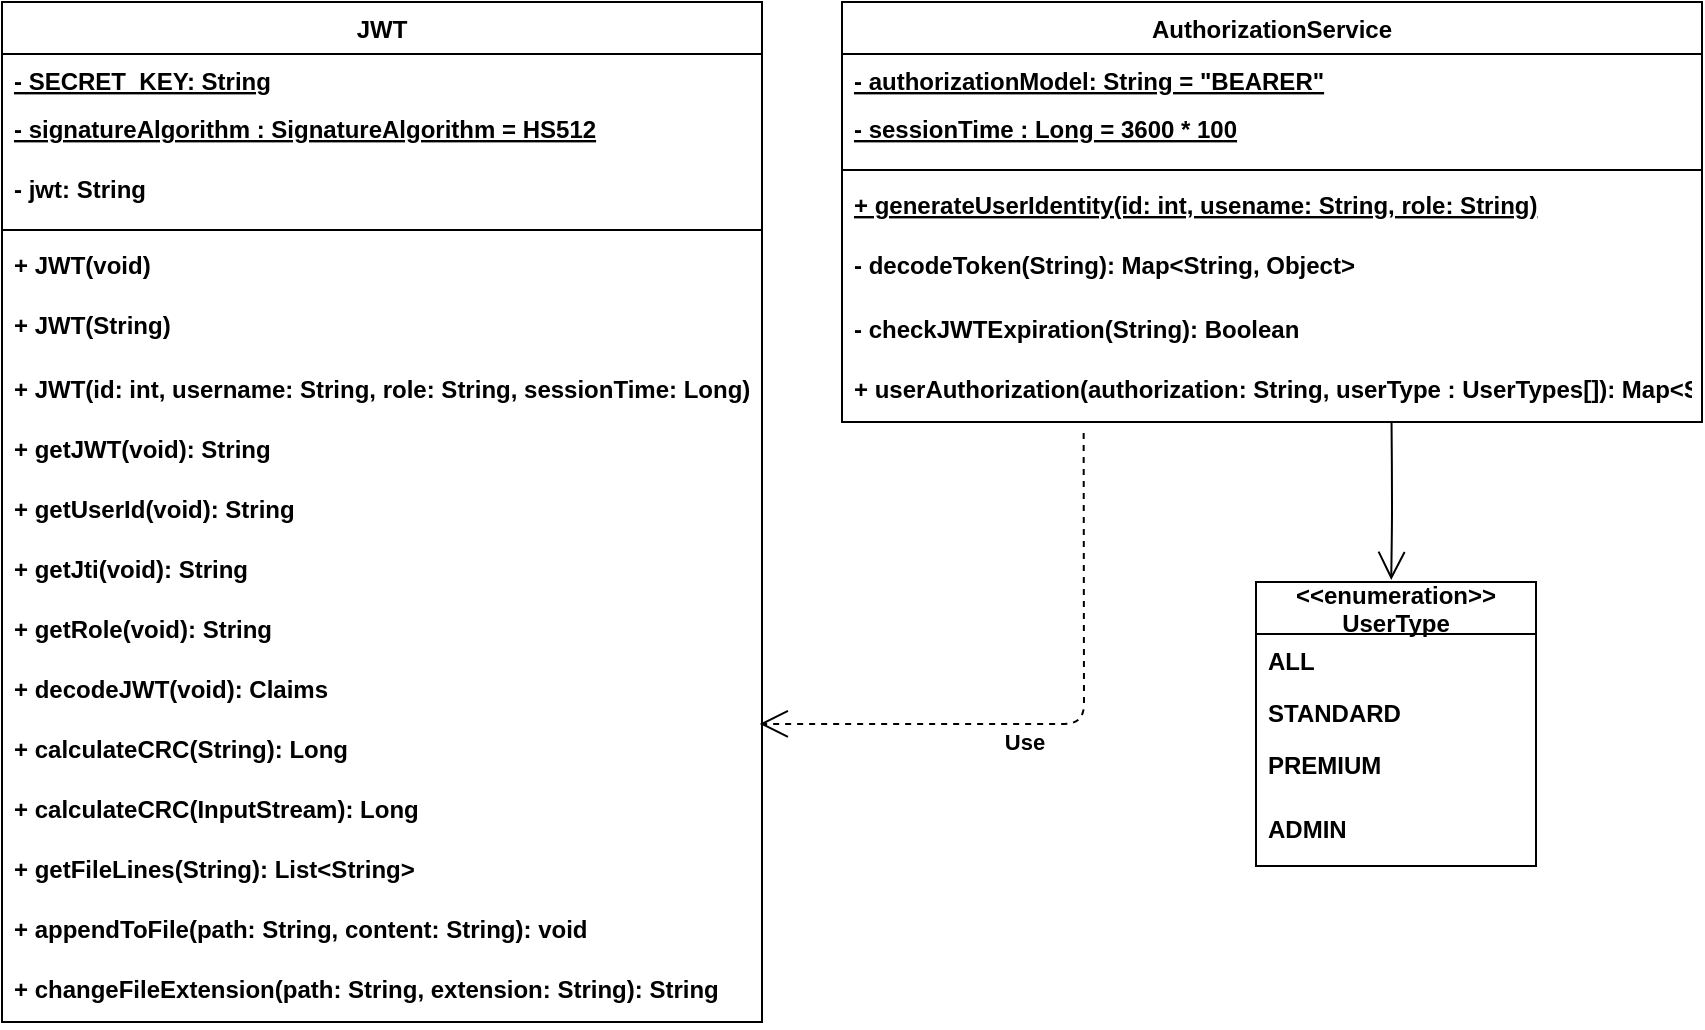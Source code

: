 <mxfile version="14.6.13" type="device"><diagram id="C5RBs43oDa-KdzZeNtuy" name="Page-1"><mxGraphModel dx="1673" dy="979" grid="1" gridSize="10" guides="1" tooltips="1" connect="1" arrows="1" fold="1" page="1" pageScale="1" pageWidth="827" pageHeight="1169" math="0" shadow="0"><root><mxCell id="WIyWlLk6GJQsqaUBKTNV-0"/><mxCell id="WIyWlLk6GJQsqaUBKTNV-1" parent="WIyWlLk6GJQsqaUBKTNV-0"/><mxCell id="LAdZjZObFxrwDexfej0z-448" value="JWT" style="swimlane;fontStyle=1;align=center;verticalAlign=top;childLayout=stackLayout;horizontal=1;startSize=26;horizontalStack=0;resizeParent=1;resizeParentMax=0;resizeLast=0;collapsible=1;marginBottom=0;" parent="WIyWlLk6GJQsqaUBKTNV-1" vertex="1"><mxGeometry x="40" y="30" width="380" height="510" as="geometry"><mxRectangle x="100" y="140" width="140" height="26" as="alternateBounds"/></mxGeometry></mxCell><mxCell id="LAdZjZObFxrwDexfej0z-449" value="- SECRET_KEY: String" style="text;strokeColor=none;fillColor=none;align=left;verticalAlign=top;spacingLeft=4;spacingRight=4;overflow=hidden;rotatable=0;points=[[0,0.5],[1,0.5]];portConstraint=eastwest;fontStyle=5" parent="LAdZjZObFxrwDexfej0z-448" vertex="1"><mxGeometry y="26" width="380" height="24" as="geometry"/></mxCell><mxCell id="LAdZjZObFxrwDexfej0z-588" value="- signatureAlgorithm : SignatureAlgorithm = HS512" style="text;strokeColor=none;fillColor=none;align=left;verticalAlign=top;spacingLeft=4;spacingRight=4;overflow=hidden;rotatable=0;points=[[0,0.5],[1,0.5]];portConstraint=eastwest;fontStyle=5" parent="LAdZjZObFxrwDexfej0z-448" vertex="1"><mxGeometry y="50" width="380" height="30" as="geometry"/></mxCell><mxCell id="LAdZjZObFxrwDexfej0z-589" value="- jwt: String" style="text;strokeColor=none;fillColor=none;align=left;verticalAlign=top;spacingLeft=4;spacingRight=4;overflow=hidden;rotatable=0;points=[[0,0.5],[1,0.5]];portConstraint=eastwest;fontStyle=1" parent="LAdZjZObFxrwDexfej0z-448" vertex="1"><mxGeometry y="80" width="380" height="30" as="geometry"/></mxCell><mxCell id="LAdZjZObFxrwDexfej0z-451" value="" style="line;strokeWidth=1;fillColor=none;align=left;verticalAlign=middle;spacingTop=-1;spacingLeft=3;spacingRight=3;rotatable=0;labelPosition=right;points=[];portConstraint=eastwest;fontStyle=1" parent="LAdZjZObFxrwDexfej0z-448" vertex="1"><mxGeometry y="110" width="380" height="8" as="geometry"/></mxCell><mxCell id="LAdZjZObFxrwDexfej0z-452" value="+ JWT(void)" style="text;strokeColor=none;fillColor=none;align=left;verticalAlign=top;spacingLeft=4;spacingRight=4;overflow=hidden;rotatable=0;points=[[0,0.5],[1,0.5]];portConstraint=eastwest;fontStyle=1" parent="LAdZjZObFxrwDexfej0z-448" vertex="1"><mxGeometry y="118" width="380" height="30" as="geometry"/></mxCell><mxCell id="LAdZjZObFxrwDexfej0z-453" value="+ JWT(String)" style="text;strokeColor=none;fillColor=none;align=left;verticalAlign=top;spacingLeft=4;spacingRight=4;overflow=hidden;rotatable=0;points=[[0,0.5],[1,0.5]];portConstraint=eastwest;fontStyle=1" parent="LAdZjZObFxrwDexfej0z-448" vertex="1"><mxGeometry y="148" width="380" height="32" as="geometry"/></mxCell><mxCell id="LAdZjZObFxrwDexfej0z-562" value="+ JWT(id: int, username: String, role: String, sessionTime: Long)" style="text;strokeColor=none;fillColor=none;align=left;verticalAlign=top;spacingLeft=4;spacingRight=4;overflow=hidden;rotatable=0;points=[[0,0.5],[1,0.5]];portConstraint=eastwest;fontStyle=1" parent="LAdZjZObFxrwDexfej0z-448" vertex="1"><mxGeometry y="180" width="380" height="30" as="geometry"/></mxCell><mxCell id="LAdZjZObFxrwDexfej0z-565" value="+ getJWT(void): String" style="text;strokeColor=none;fillColor=none;align=left;verticalAlign=top;spacingLeft=4;spacingRight=4;overflow=hidden;rotatable=0;points=[[0,0.5],[1,0.5]];portConstraint=eastwest;fontStyle=1" parent="LAdZjZObFxrwDexfej0z-448" vertex="1"><mxGeometry y="210" width="380" height="30" as="geometry"/></mxCell><mxCell id="LAdZjZObFxrwDexfej0z-566" value="+ getUserId(void): String" style="text;strokeColor=none;fillColor=none;align=left;verticalAlign=top;spacingLeft=4;spacingRight=4;overflow=hidden;rotatable=0;points=[[0,0.5],[1,0.5]];portConstraint=eastwest;fontStyle=1" parent="LAdZjZObFxrwDexfej0z-448" vertex="1"><mxGeometry y="240" width="380" height="30" as="geometry"/></mxCell><mxCell id="LAdZjZObFxrwDexfej0z-567" value="+ getJti(void): String" style="text;strokeColor=none;fillColor=none;align=left;verticalAlign=top;spacingLeft=4;spacingRight=4;overflow=hidden;rotatable=0;points=[[0,0.5],[1,0.5]];portConstraint=eastwest;fontStyle=1" parent="LAdZjZObFxrwDexfej0z-448" vertex="1"><mxGeometry y="270" width="380" height="30" as="geometry"/></mxCell><mxCell id="LAdZjZObFxrwDexfej0z-568" value="+ getRole(void): String" style="text;strokeColor=none;fillColor=none;align=left;verticalAlign=top;spacingLeft=4;spacingRight=4;overflow=hidden;rotatable=0;points=[[0,0.5],[1,0.5]];portConstraint=eastwest;fontStyle=1" parent="LAdZjZObFxrwDexfej0z-448" vertex="1"><mxGeometry y="300" width="380" height="30" as="geometry"/></mxCell><mxCell id="LAdZjZObFxrwDexfej0z-582" value="+ decodeJWT(void): Claims" style="text;strokeColor=none;fillColor=none;align=left;verticalAlign=top;spacingLeft=4;spacingRight=4;overflow=hidden;rotatable=0;points=[[0,0.5],[1,0.5]];portConstraint=eastwest;fontStyle=1" parent="LAdZjZObFxrwDexfej0z-448" vertex="1"><mxGeometry y="330" width="380" height="30" as="geometry"/></mxCell><mxCell id="LAdZjZObFxrwDexfej0z-583" value="+ calculateCRC(String): Long" style="text;strokeColor=none;fillColor=none;align=left;verticalAlign=top;spacingLeft=4;spacingRight=4;overflow=hidden;rotatable=0;points=[[0,0.5],[1,0.5]];portConstraint=eastwest;fontStyle=1" parent="LAdZjZObFxrwDexfej0z-448" vertex="1"><mxGeometry y="360" width="380" height="30" as="geometry"/></mxCell><mxCell id="LAdZjZObFxrwDexfej0z-584" value="+ calculateCRC(InputStream): Long" style="text;strokeColor=none;fillColor=none;align=left;verticalAlign=top;spacingLeft=4;spacingRight=4;overflow=hidden;rotatable=0;points=[[0,0.5],[1,0.5]];portConstraint=eastwest;fontStyle=1" parent="LAdZjZObFxrwDexfej0z-448" vertex="1"><mxGeometry y="390" width="380" height="30" as="geometry"/></mxCell><mxCell id="LAdZjZObFxrwDexfej0z-585" value="+ getFileLines(String): List&lt;String&gt;" style="text;strokeColor=none;fillColor=none;align=left;verticalAlign=top;spacingLeft=4;spacingRight=4;overflow=hidden;rotatable=0;points=[[0,0.5],[1,0.5]];portConstraint=eastwest;fontStyle=1" parent="LAdZjZObFxrwDexfej0z-448" vertex="1"><mxGeometry y="420" width="380" height="30" as="geometry"/></mxCell><mxCell id="LAdZjZObFxrwDexfej0z-586" value="+ appendToFile(path: String, content: String): void" style="text;strokeColor=none;fillColor=none;align=left;verticalAlign=top;spacingLeft=4;spacingRight=4;overflow=hidden;rotatable=0;points=[[0,0.5],[1,0.5]];portConstraint=eastwest;fontStyle=1" parent="LAdZjZObFxrwDexfej0z-448" vertex="1"><mxGeometry y="450" width="380" height="30" as="geometry"/></mxCell><mxCell id="LAdZjZObFxrwDexfej0z-587" value="+ changeFileExtension(path: String, extension: String): String" style="text;strokeColor=none;fillColor=none;align=left;verticalAlign=top;spacingLeft=4;spacingRight=4;overflow=hidden;rotatable=0;points=[[0,0.5],[1,0.5]];portConstraint=eastwest;fontStyle=1" parent="LAdZjZObFxrwDexfej0z-448" vertex="1"><mxGeometry y="480" width="380" height="30" as="geometry"/></mxCell><mxCell id="LAdZjZObFxrwDexfej0z-590" value="AuthorizationService" style="swimlane;fontStyle=1;align=center;verticalAlign=top;childLayout=stackLayout;horizontal=1;startSize=26;horizontalStack=0;resizeParent=1;resizeParentMax=0;resizeLast=0;collapsible=1;marginBottom=0;" parent="WIyWlLk6GJQsqaUBKTNV-1" vertex="1"><mxGeometry x="460" y="30" width="430" height="210" as="geometry"><mxRectangle x="100" y="140" width="140" height="26" as="alternateBounds"/></mxGeometry></mxCell><mxCell id="LAdZjZObFxrwDexfej0z-591" value="- authorizationModel: String = &quot;BEARER&quot;" style="text;strokeColor=none;fillColor=none;align=left;verticalAlign=top;spacingLeft=4;spacingRight=4;overflow=hidden;rotatable=0;points=[[0,0.5],[1,0.5]];portConstraint=eastwest;fontStyle=5" parent="LAdZjZObFxrwDexfej0z-590" vertex="1"><mxGeometry y="26" width="430" height="24" as="geometry"/></mxCell><mxCell id="LAdZjZObFxrwDexfej0z-592" value="- sessionTime : Long = 3600 * 100" style="text;strokeColor=none;fillColor=none;align=left;verticalAlign=top;spacingLeft=4;spacingRight=4;overflow=hidden;rotatable=0;points=[[0,0.5],[1,0.5]];portConstraint=eastwest;fontStyle=5" parent="LAdZjZObFxrwDexfej0z-590" vertex="1"><mxGeometry y="50" width="430" height="30" as="geometry"/></mxCell><mxCell id="LAdZjZObFxrwDexfej0z-594" value="" style="line;strokeWidth=1;fillColor=none;align=left;verticalAlign=middle;spacingTop=-1;spacingLeft=3;spacingRight=3;rotatable=0;labelPosition=right;points=[];portConstraint=eastwest;fontStyle=1" parent="LAdZjZObFxrwDexfej0z-590" vertex="1"><mxGeometry y="80" width="430" height="8" as="geometry"/></mxCell><mxCell id="LAdZjZObFxrwDexfej0z-595" value="+ generateUserIdentity(id: int, usename: String, role: String)" style="text;strokeColor=none;fillColor=none;align=left;verticalAlign=top;spacingLeft=4;spacingRight=4;overflow=hidden;rotatable=0;points=[[0,0.5],[1,0.5]];portConstraint=eastwest;fontStyle=5" parent="LAdZjZObFxrwDexfej0z-590" vertex="1"><mxGeometry y="88" width="430" height="30" as="geometry"/></mxCell><mxCell id="LAdZjZObFxrwDexfej0z-596" value="- decodeToken(String): Map&lt;String, Object&gt;" style="text;strokeColor=none;fillColor=none;align=left;verticalAlign=top;spacingLeft=4;spacingRight=4;overflow=hidden;rotatable=0;points=[[0,0.5],[1,0.5]];portConstraint=eastwest;fontStyle=1" parent="LAdZjZObFxrwDexfej0z-590" vertex="1"><mxGeometry y="118" width="430" height="32" as="geometry"/></mxCell><mxCell id="LAdZjZObFxrwDexfej0z-597" value="- checkJWTExpiration(String): Boolean" style="text;strokeColor=none;fillColor=none;align=left;verticalAlign=top;spacingLeft=4;spacingRight=4;overflow=hidden;rotatable=0;points=[[0,0.5],[1,0.5]];portConstraint=eastwest;fontStyle=1" parent="LAdZjZObFxrwDexfej0z-590" vertex="1"><mxGeometry y="150" width="430" height="30" as="geometry"/></mxCell><mxCell id="LAdZjZObFxrwDexfej0z-598" value="+ userAuthorization(authorization: String, userType : UserTypes[]): Map&lt;String, Object&gt;" style="text;strokeColor=none;fillColor=none;align=left;verticalAlign=top;spacingLeft=4;spacingRight=4;overflow=hidden;rotatable=0;points=[[0,0.5],[1,0.5]];portConstraint=eastwest;fontStyle=1" parent="LAdZjZObFxrwDexfej0z-590" vertex="1"><mxGeometry y="180" width="430" height="30" as="geometry"/></mxCell><mxCell id="LAdZjZObFxrwDexfej0z-608" value="&lt;&lt;enumeration&gt;&gt;&#10;UserType" style="swimlane;fontStyle=1;childLayout=stackLayout;horizontal=1;startSize=26;fillColor=none;horizontalStack=0;resizeParent=1;resizeParentMax=0;resizeLast=0;collapsible=1;marginBottom=0;" parent="WIyWlLk6GJQsqaUBKTNV-1" vertex="1"><mxGeometry x="667" y="320" width="140" height="142" as="geometry"/></mxCell><mxCell id="LAdZjZObFxrwDexfej0z-609" value="ALL" style="text;strokeColor=none;fillColor=none;align=left;verticalAlign=top;spacingLeft=4;spacingRight=4;overflow=hidden;rotatable=0;points=[[0,0.5],[1,0.5]];portConstraint=eastwest;fontStyle=1" parent="LAdZjZObFxrwDexfej0z-608" vertex="1"><mxGeometry y="26" width="140" height="26" as="geometry"/></mxCell><mxCell id="LAdZjZObFxrwDexfej0z-610" value="STANDARD" style="text;strokeColor=none;fillColor=none;align=left;verticalAlign=top;spacingLeft=4;spacingRight=4;overflow=hidden;rotatable=0;points=[[0,0.5],[1,0.5]];portConstraint=eastwest;fontStyle=1" parent="LAdZjZObFxrwDexfej0z-608" vertex="1"><mxGeometry y="52" width="140" height="26" as="geometry"/></mxCell><mxCell id="LAdZjZObFxrwDexfej0z-611" value="PREMIUM" style="text;strokeColor=none;fillColor=none;align=left;verticalAlign=top;spacingLeft=4;spacingRight=4;overflow=hidden;rotatable=0;points=[[0,0.5],[1,0.5]];portConstraint=eastwest;fontStyle=1" parent="LAdZjZObFxrwDexfej0z-608" vertex="1"><mxGeometry y="78" width="140" height="32" as="geometry"/></mxCell><mxCell id="LAdZjZObFxrwDexfej0z-612" value="ADMIN" style="text;strokeColor=none;fillColor=none;align=left;verticalAlign=top;spacingLeft=4;spacingRight=4;overflow=hidden;rotatable=0;points=[[0,0.5],[1,0.5]];portConstraint=eastwest;fontStyle=1" parent="LAdZjZObFxrwDexfej0z-608" vertex="1"><mxGeometry y="110" width="140" height="32" as="geometry"/></mxCell><mxCell id="LAdZjZObFxrwDexfej0z-613" value="" style="endArrow=open;endFill=1;endSize=12;html=1;entryX=0.483;entryY=-0.007;entryDx=0;entryDy=0;entryPerimeter=0;exitX=0.639;exitY=1.001;exitDx=0;exitDy=0;fontStyle=1;exitPerimeter=0;" parent="WIyWlLk6GJQsqaUBKTNV-1" source="LAdZjZObFxrwDexfej0z-598" target="LAdZjZObFxrwDexfej0z-608" edge="1"><mxGeometry width="160" relative="1" as="geometry"><mxPoint x="840" y="110" as="sourcePoint"/><mxPoint x="800" y="160" as="targetPoint"/><Array as="points"><mxPoint x="735" y="270"/><mxPoint x="735" y="290"/></Array></mxGeometry></mxCell><mxCell id="LAdZjZObFxrwDexfej0z-614" value="Use" style="endArrow=open;endSize=12;dashed=1;html=1;exitX=0.281;exitY=1.185;exitDx=0;exitDy=0;exitPerimeter=0;entryX=0.997;entryY=0.033;entryDx=0;entryDy=0;entryPerimeter=0;fontStyle=1" parent="WIyWlLk6GJQsqaUBKTNV-1" source="LAdZjZObFxrwDexfej0z-598" target="LAdZjZObFxrwDexfej0z-583" edge="1"><mxGeometry x="0.139" y="9" width="160" relative="1" as="geometry"><mxPoint x="430" y="420" as="sourcePoint"/><mxPoint x="590" y="420" as="targetPoint"/><Array as="points"><mxPoint x="581" y="391"/></Array><mxPoint as="offset"/></mxGeometry></mxCell></root></mxGraphModel></diagram></mxfile>